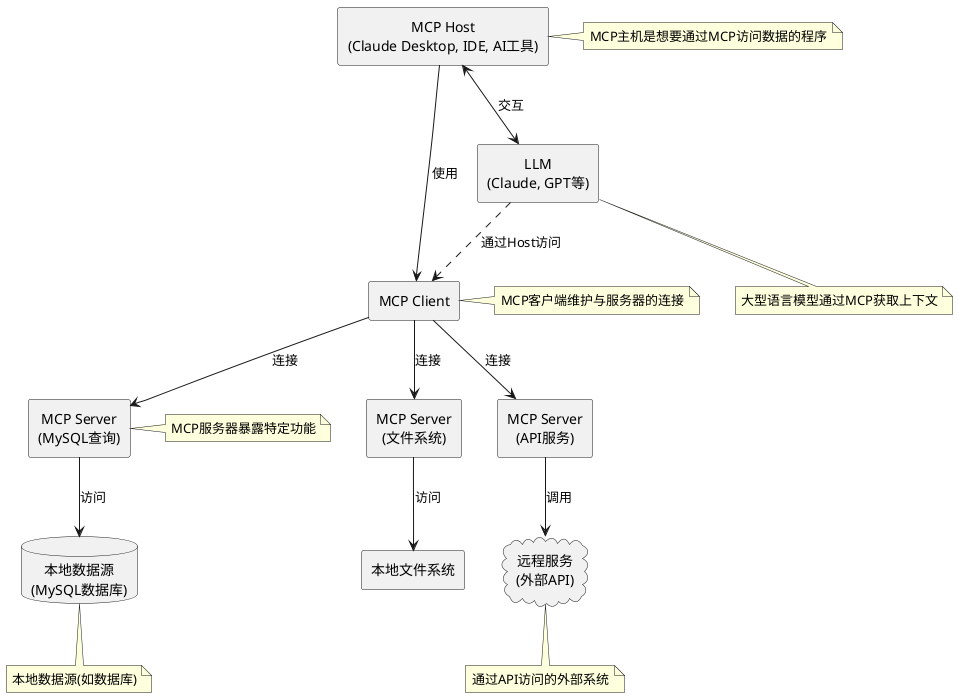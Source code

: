 @startuml MCP Architecture

' 使用简单的样式
skinparam backgroundColor white
skinparam defaultTextAlignment center

' 定义组件
rectangle "MCP Host\n(Claude Desktop, IDE, AI工具)" as Host
rectangle "MCP Client" as Client
rectangle "MCP Server\n(MySQL查询)" as Server1
rectangle "MCP Server\n(文件系统)" as Server2
rectangle "MCP Server\n(API服务)" as Server3
database "本地数据源\n(MySQL数据库)" as LocalDB
rectangle "本地文件系统" as LocalFS
cloud "远程服务\n(外部API)" as RemoteAPI
rectangle "LLM\n(Claude, GPT等)" as LLM

' 定义关系
Host --> Client : 使用
Client --> Server1 : 连接
Client --> Server2 : 连接
Client --> Server3 : 连接
Server1 --> LocalDB : 访问
Server2 --> LocalFS : 访问
Server3 --> RemoteAPI : 调用
Host <--> LLM : 交互
LLM ..> Client : 通过Host访问

note right of Host: MCP主机是想要通过MCP访问数据的程序
note right of Client: MCP客户端维护与服务器的连接
note right of Server1: MCP服务器暴露特定功能
note bottom of LocalDB: 本地数据源(如数据库)
note bottom of RemoteAPI: 通过API访问的外部系统
note bottom of LLM: 大型语言模型通过MCP获取上下文

@enduml 